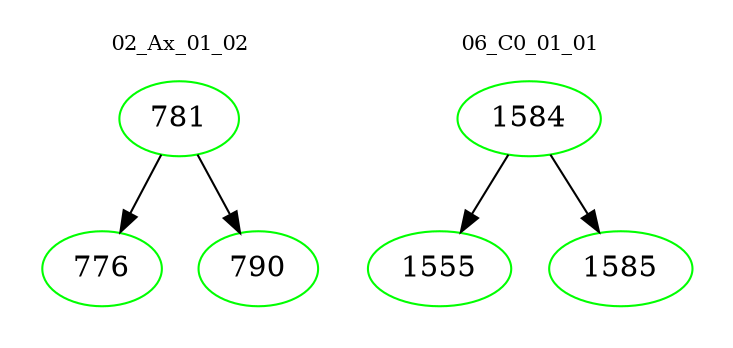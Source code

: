 digraph{
subgraph cluster_0 {
color = white
label = "02_Ax_01_02";
fontsize=10;
T0_781 [label="781", color="green"]
T0_781 -> T0_776 [color="black"]
T0_776 [label="776", color="green"]
T0_781 -> T0_790 [color="black"]
T0_790 [label="790", color="green"]
}
subgraph cluster_1 {
color = white
label = "06_C0_01_01";
fontsize=10;
T1_1584 [label="1584", color="green"]
T1_1584 -> T1_1555 [color="black"]
T1_1555 [label="1555", color="green"]
T1_1584 -> T1_1585 [color="black"]
T1_1585 [label="1585", color="green"]
}
}
